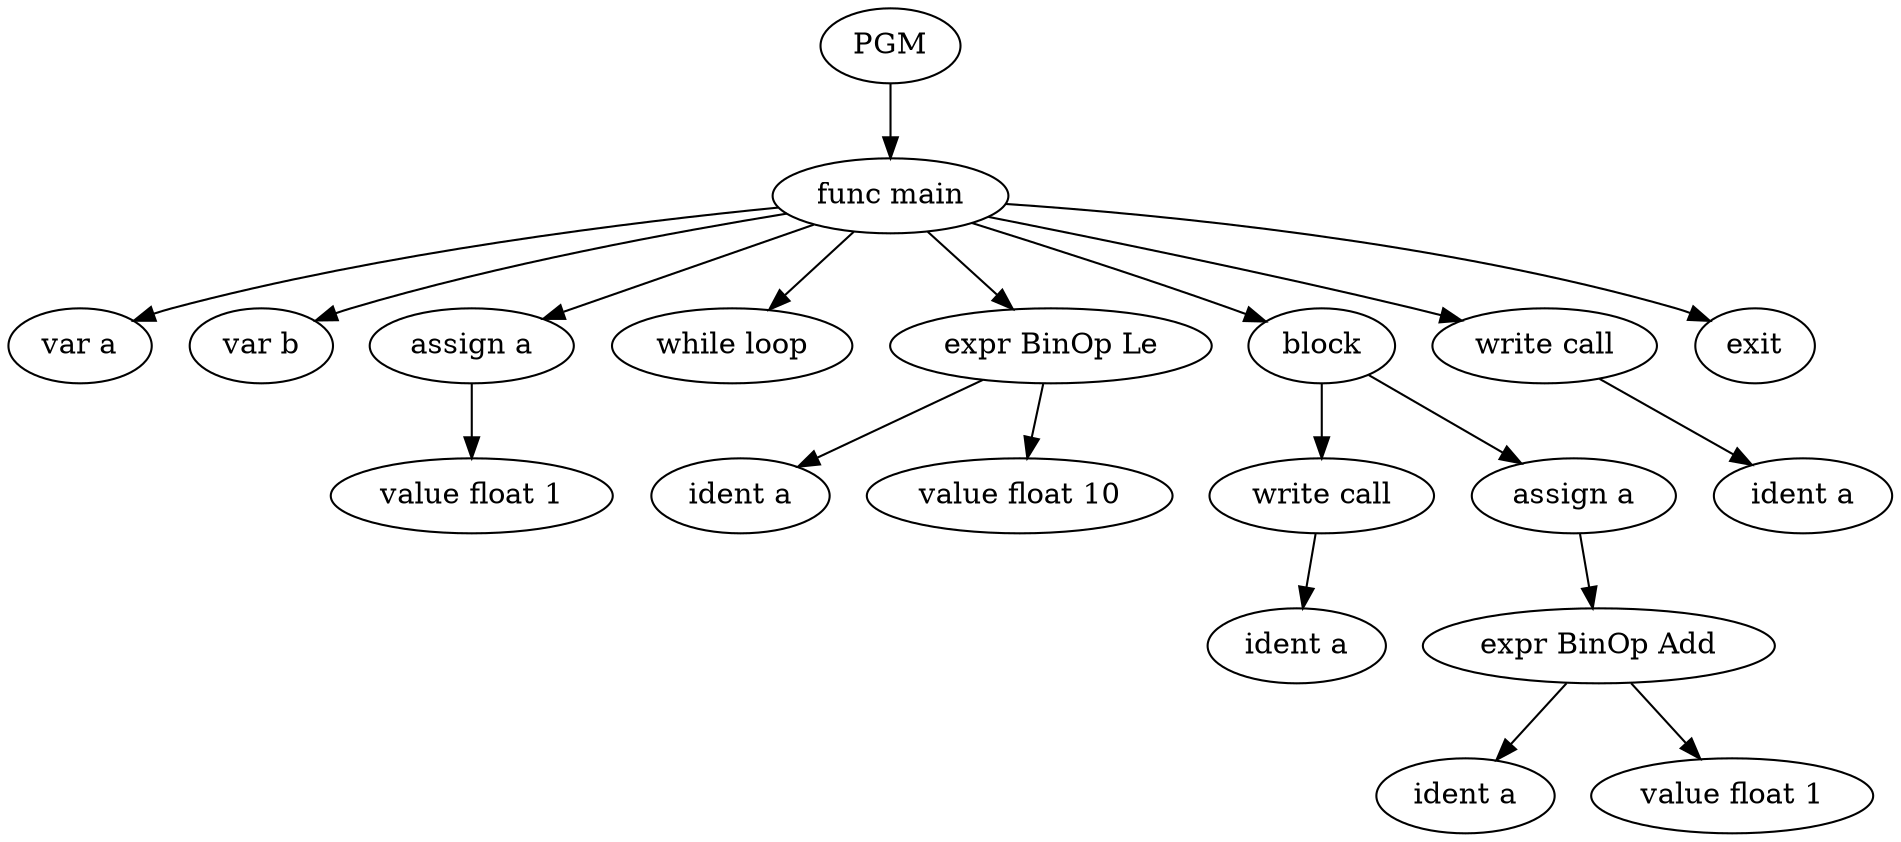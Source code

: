 digraph ast {
0[label = PGM, shape = ellipse]
1[label = "func main", shape = ellipse]
0 -> 1
2[label = "var a", shape = ellipse]
1 -> 2
3[label = "var b", shape = ellipse]
1 -> 3
4[label = "assign a", shape = ellipse]
1 -> 4
5[label = "value float 1", shape = ellipse]
4 -> 5
6[label = "while loop", shape = ellipse]
1 -> 6
7[label = "expr BinOp Le", shape = ellipse]
1 -> 7
8[label = "ident a", shape = ellipse]
7 -> 8
9[label = "value float 10", shape = ellipse]
7 -> 9
10[label = "block", shape = ellipse]
1 -> 10
11[label = "write call", shape = ellipse]
10 -> 11
12[label = "ident a", shape = ellipse]
11 -> 12
13[label = "assign a", shape = ellipse]
10 -> 13
14[label = "expr BinOp Add", shape = ellipse]
13 -> 14
15[label = "ident a", shape = ellipse]
14 -> 15
16[label = "value float 1", shape = ellipse]
14 -> 16
17[label = "write call", shape = ellipse]
1 -> 17
18[label = "ident a", shape = ellipse]
17 -> 18
19[label = "exit", shape = ellipse]
1 -> 19
}